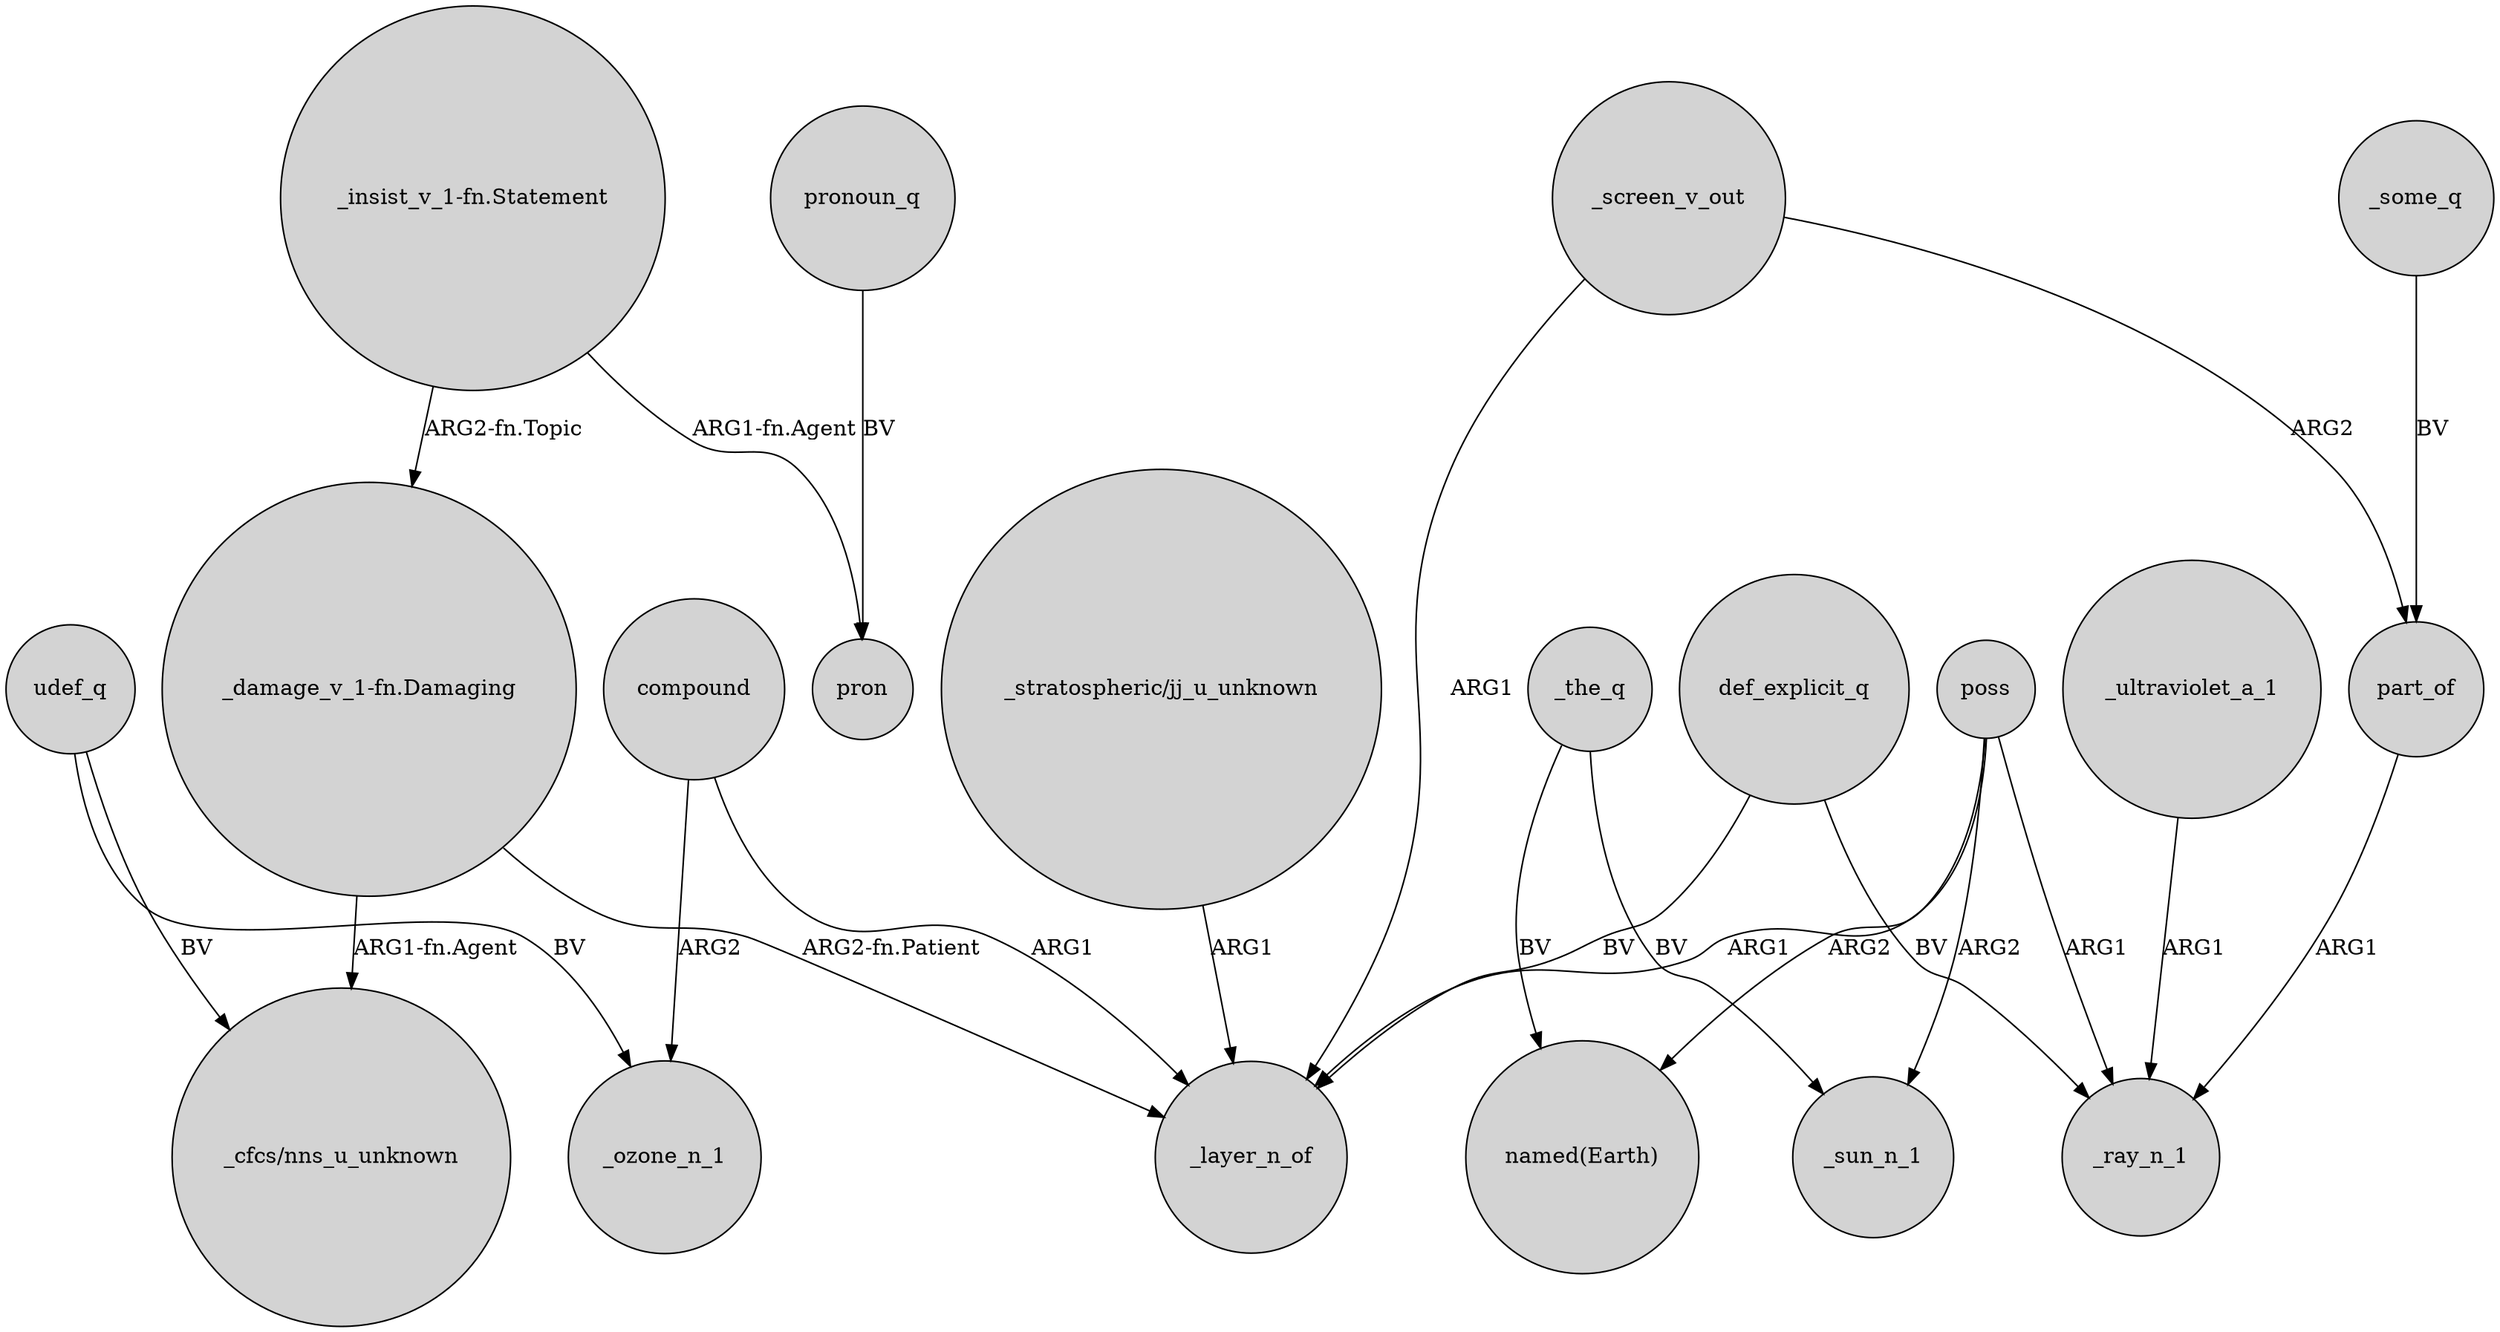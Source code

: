 digraph {
	node [shape=circle style=filled]
	udef_q -> _ozone_n_1 [label=BV]
	poss -> _layer_n_of [label=ARG1]
	"_stratospheric/jj_u_unknown" -> _layer_n_of [label=ARG1]
	poss -> _ray_n_1 [label=ARG1]
	_ultraviolet_a_1 -> _ray_n_1 [label=ARG1]
	poss -> _sun_n_1 [label=ARG2]
	compound -> _ozone_n_1 [label=ARG2]
	"_damage_v_1-fn.Damaging" -> _layer_n_of [label="ARG2-fn.Patient"]
	part_of -> _ray_n_1 [label=ARG1]
	def_explicit_q -> _layer_n_of [label=BV]
	_some_q -> part_of [label=BV]
	poss -> "named(Earth)" [label=ARG2]
	pronoun_q -> pron [label=BV]
	"_insist_v_1-fn.Statement" -> "_damage_v_1-fn.Damaging" [label="ARG2-fn.Topic"]
	_the_q -> "named(Earth)" [label=BV]
	"_damage_v_1-fn.Damaging" -> "_cfcs/nns_u_unknown" [label="ARG1-fn.Agent"]
	_screen_v_out -> part_of [label=ARG2]
	"_insist_v_1-fn.Statement" -> pron [label="ARG1-fn.Agent"]
	compound -> _layer_n_of [label=ARG1]
	udef_q -> "_cfcs/nns_u_unknown" [label=BV]
	_the_q -> _sun_n_1 [label=BV]
	_screen_v_out -> _layer_n_of [label=ARG1]
	def_explicit_q -> _ray_n_1 [label=BV]
}

